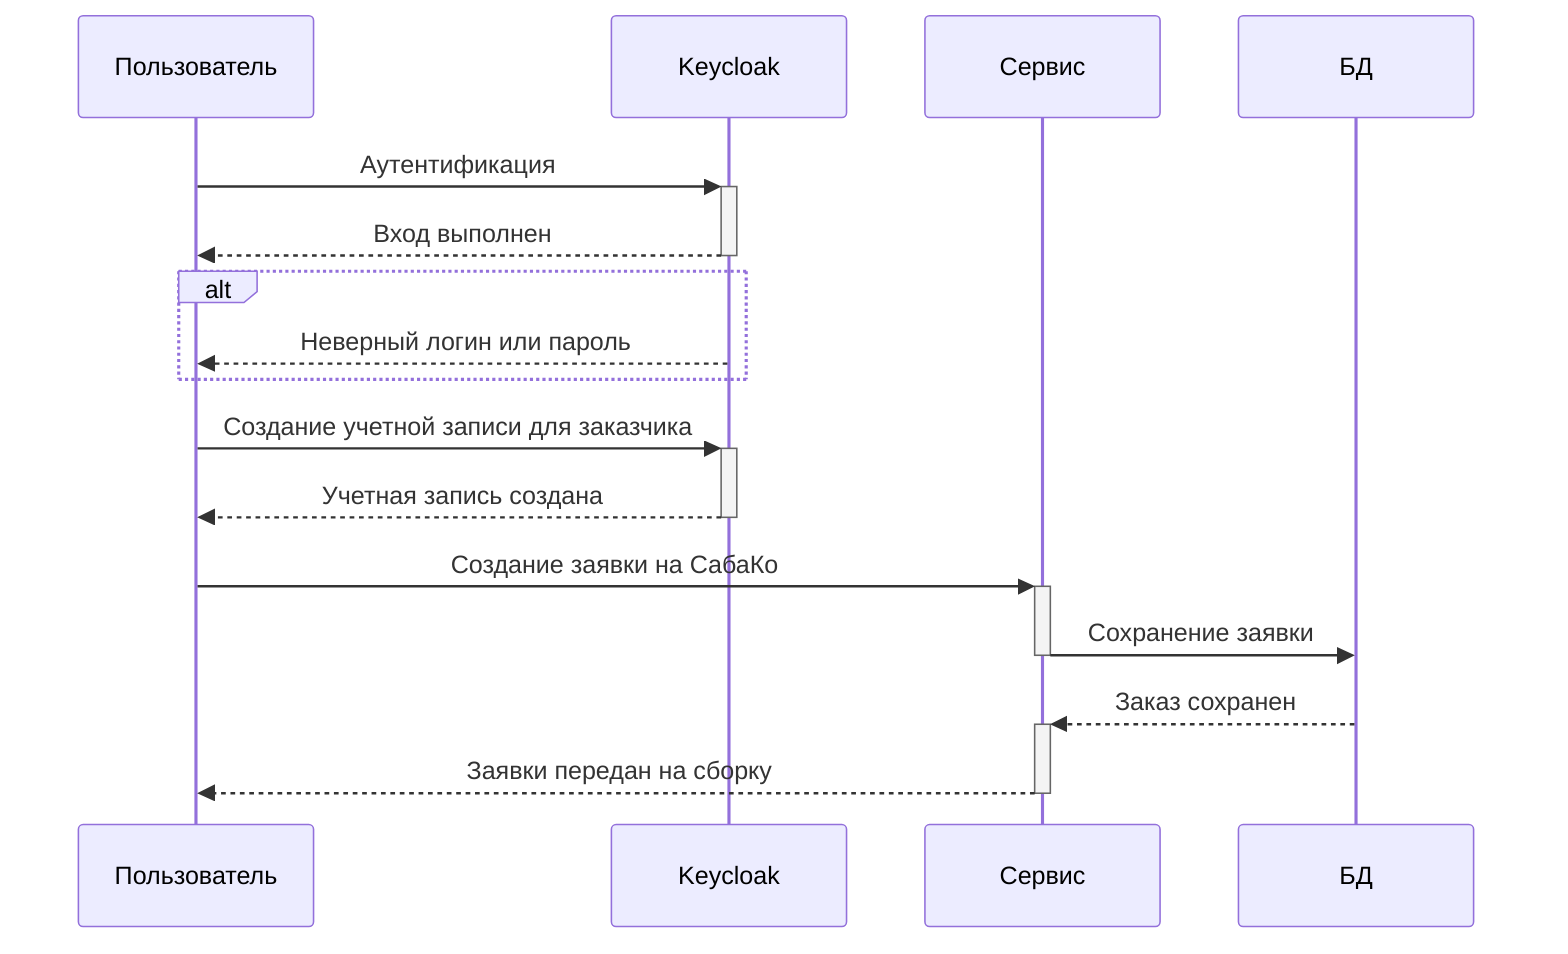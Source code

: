 sequenceDiagram
    participant Пользователь
    participant Keycloak
    participant Сервис
    participant БД

    Пользователь ->>+ Keycloak: Аутентификация
    Keycloak -->>- Пользователь: Вход выполнен
    alt
        Keycloak -->> Пользователь: Неверный логин или пароль
    end

    Пользователь ->>+ Keycloak: Создание учетной записи для заказчика
    Keycloak -->>- Пользователь: Учетная запись создана

    Пользователь ->>+ Сервис: Создание заявки на СабаКо
    Сервис ->>- БД: Сохранение заявки
    БД -->>+ Сервис: Заказ сохранен
    Сервис -->>- Пользователь: Заявки передан на сборку